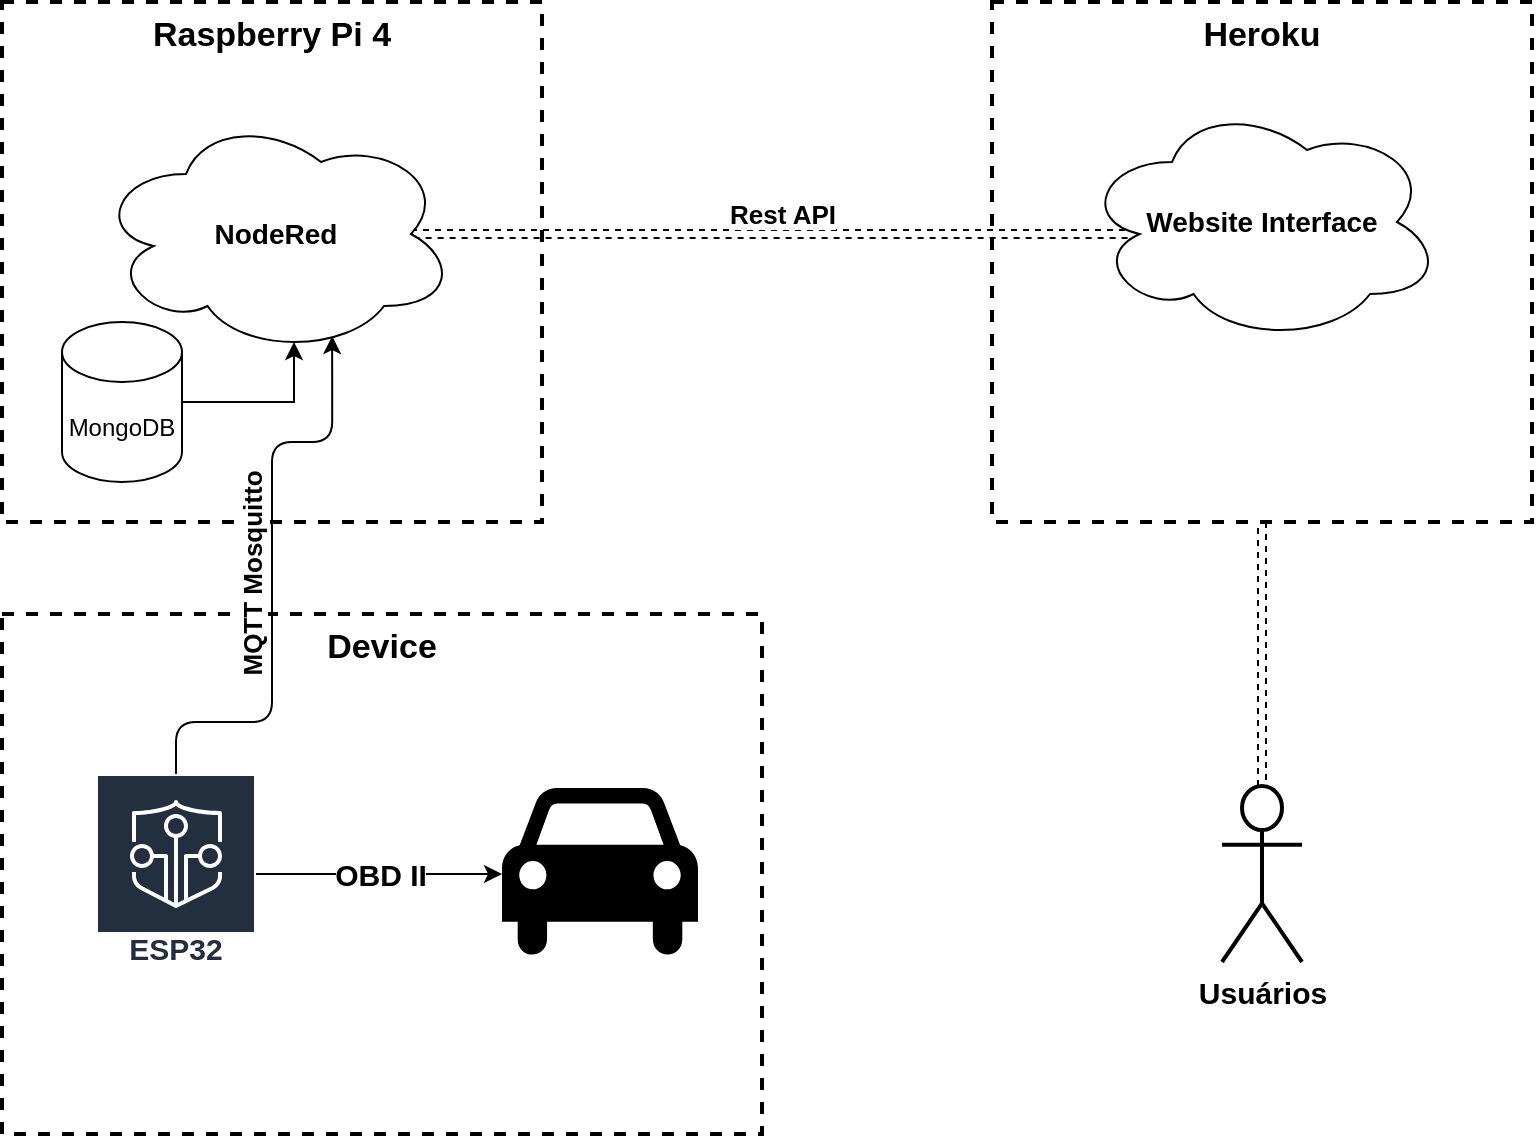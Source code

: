 <mxfile version="14.6.3" type="device"><diagram id="xLfZiuEymGosHEkNnu8S" name="Page-1"><mxGraphModel dx="1422" dy="1489" grid="0" gridSize="10" guides="1" tooltips="1" connect="1" arrows="1" fold="1" page="1" pageScale="1" pageWidth="827" pageHeight="650" math="0" shadow="0"><root><mxCell id="0"/><mxCell id="1" parent="0"/><mxCell id="gjhsORJPFivXx1T-eT0X-15" value="Device" style="rounded=0;whiteSpace=wrap;html=1;dashed=1;fontSize=17;strokeWidth=2;fillColor=none;verticalAlign=top;fontStyle=1" vertex="1" parent="1"><mxGeometry x="31" y="-302" width="380" height="260" as="geometry"/></mxCell><mxCell id="gjhsORJPFivXx1T-eT0X-13" value="Heroku" style="rounded=0;whiteSpace=wrap;html=1;dashed=1;fontSize=17;strokeWidth=2;fillColor=none;verticalAlign=top;fontStyle=1" vertex="1" parent="1"><mxGeometry x="526" y="-608" width="270" height="260" as="geometry"/></mxCell><mxCell id="gjhsORJPFivXx1T-eT0X-5" value="Raspberry Pi 4" style="rounded=0;whiteSpace=wrap;html=1;dashed=1;fontSize=17;strokeWidth=2;fillColor=none;verticalAlign=top;fontStyle=1" vertex="1" parent="1"><mxGeometry x="31" y="-608" width="270" height="260" as="geometry"/></mxCell><mxCell id="gjhsORJPFivXx1T-eT0X-7" value="Rest API" style="edgeStyle=orthogonalEdgeStyle;rounded=0;orthogonalLoop=1;jettySize=auto;html=1;exitX=0.875;exitY=0.5;exitDx=0;exitDy=0;exitPerimeter=0;entryX=0.16;entryY=0.55;entryDx=0;entryDy=0;fontSize=13;dashed=1;shape=link;fontStyle=1;entryPerimeter=0;" edge="1" parent="1" source="gjhsORJPFivXx1T-eT0X-1" target="gjhsORJPFivXx1T-eT0X-17"><mxGeometry x="0.012" y="10" relative="1" as="geometry"><mxPoint x="561" y="-498" as="targetPoint"/><mxPoint x="1" as="offset"/></mxGeometry></mxCell><mxCell id="gjhsORJPFivXx1T-eT0X-1" value="NodeRed" style="ellipse;shape=cloud;whiteSpace=wrap;html=1;fontStyle=1;fontSize=14;" vertex="1" parent="1"><mxGeometry x="78" y="-552" width="180" height="120" as="geometry"/></mxCell><mxCell id="gjhsORJPFivXx1T-eT0X-3" style="edgeStyle=orthogonalEdgeStyle;rounded=0;orthogonalLoop=1;jettySize=auto;html=1;entryX=0.55;entryY=0.95;entryDx=0;entryDy=0;entryPerimeter=0;exitX=1;exitY=0.5;exitDx=0;exitDy=0;exitPerimeter=0;" edge="1" parent="1" source="gjhsORJPFivXx1T-eT0X-2" target="gjhsORJPFivXx1T-eT0X-1"><mxGeometry relative="1" as="geometry"/></mxCell><mxCell id="gjhsORJPFivXx1T-eT0X-2" value="MongoDB" style="shape=cylinder3;whiteSpace=wrap;html=1;boundedLbl=1;backgroundOutline=1;size=15;" vertex="1" parent="1"><mxGeometry x="61" y="-448" width="60" height="80" as="geometry"/></mxCell><mxCell id="gjhsORJPFivXx1T-eT0X-17" value="Website Interface" style="ellipse;shape=cloud;whiteSpace=wrap;html=1;fontStyle=1;fontSize=14;" vertex="1" parent="1"><mxGeometry x="571" y="-558" width="180" height="120" as="geometry"/></mxCell><mxCell id="gjhsORJPFivXx1T-eT0X-26" value="MQTT Mosquitto" style="edgeStyle=orthogonalEdgeStyle;rounded=1;orthogonalLoop=1;jettySize=auto;html=1;entryX=0.656;entryY=0.925;entryDx=0;entryDy=0;entryPerimeter=0;fontSize=13;strokeWidth=1;horizontal=0;fontStyle=1" edge="1" parent="1" source="gjhsORJPFivXx1T-eT0X-28" target="gjhsORJPFivXx1T-eT0X-1"><mxGeometry x="-0.004" y="10" relative="1" as="geometry"><mxPoint x="561" y="-188.25" as="sourcePoint"/><Array as="points"><mxPoint x="118" y="-248"/><mxPoint x="166" y="-248"/><mxPoint x="166" y="-388"/><mxPoint x="196" y="-388"/></Array><mxPoint as="offset"/></mxGeometry></mxCell><mxCell id="gjhsORJPFivXx1T-eT0X-35" style="edgeStyle=orthogonalEdgeStyle;rounded=1;orthogonalLoop=1;jettySize=auto;html=1;entryX=0.5;entryY=1;entryDx=0;entryDy=0;fontSize=15;strokeWidth=1;dashed=1;targetPerimeterSpacing=0;sketch=0;shadow=0;shape=link;" edge="1" parent="1" source="gjhsORJPFivXx1T-eT0X-34" target="gjhsORJPFivXx1T-eT0X-13"><mxGeometry relative="1" as="geometry"/></mxCell><mxCell id="gjhsORJPFivXx1T-eT0X-34" value="Usuários" style="shape=umlActor;verticalLabelPosition=bottom;verticalAlign=top;html=1;outlineConnect=0;fontSize=15;strokeWidth=2;fillColor=none;fontStyle=1" vertex="1" parent="1"><mxGeometry x="641" y="-216" width="40" height="88" as="geometry"/></mxCell><mxCell id="gjhsORJPFivXx1T-eT0X-28" value="ESP32" style="outlineConnect=0;fontColor=#232F3E;gradientColor=none;strokeColor=#ffffff;fillColor=#232F3E;dashed=0;verticalLabelPosition=middle;verticalAlign=bottom;align=center;html=1;whiteSpace=wrap;fontSize=15;fontStyle=1;spacing=3;shape=mxgraph.aws4.productIcon;prIcon=mxgraph.aws4.iot_device_defender;" vertex="1" parent="1"><mxGeometry x="78" y="-222" width="80" height="100" as="geometry"/></mxCell><mxCell id="gjhsORJPFivXx1T-eT0X-29" value="" style="shape=mxgraph.signs.transportation.car_4;html=1;pointerEvents=1;fillColor=#000000;strokeColor=none;verticalLabelPosition=bottom;verticalAlign=top;align=center;fontSize=15;" vertex="1" parent="1"><mxGeometry x="281" y="-215" width="98" height="86" as="geometry"/></mxCell><mxCell id="gjhsORJPFivXx1T-eT0X-32" value="OBD II" style="edgeStyle=orthogonalEdgeStyle;rounded=1;orthogonalLoop=1;jettySize=auto;html=1;entryX=0;entryY=0.5;entryDx=0;entryDy=0;entryPerimeter=0;fontSize=15;strokeWidth=1;fontStyle=1" edge="1" parent="1" source="gjhsORJPFivXx1T-eT0X-28" target="gjhsORJPFivXx1T-eT0X-29"><mxGeometry x="31" y="-302" as="geometry"><mxPoint as="offset"/></mxGeometry></mxCell></root></mxGraphModel></diagram></mxfile>